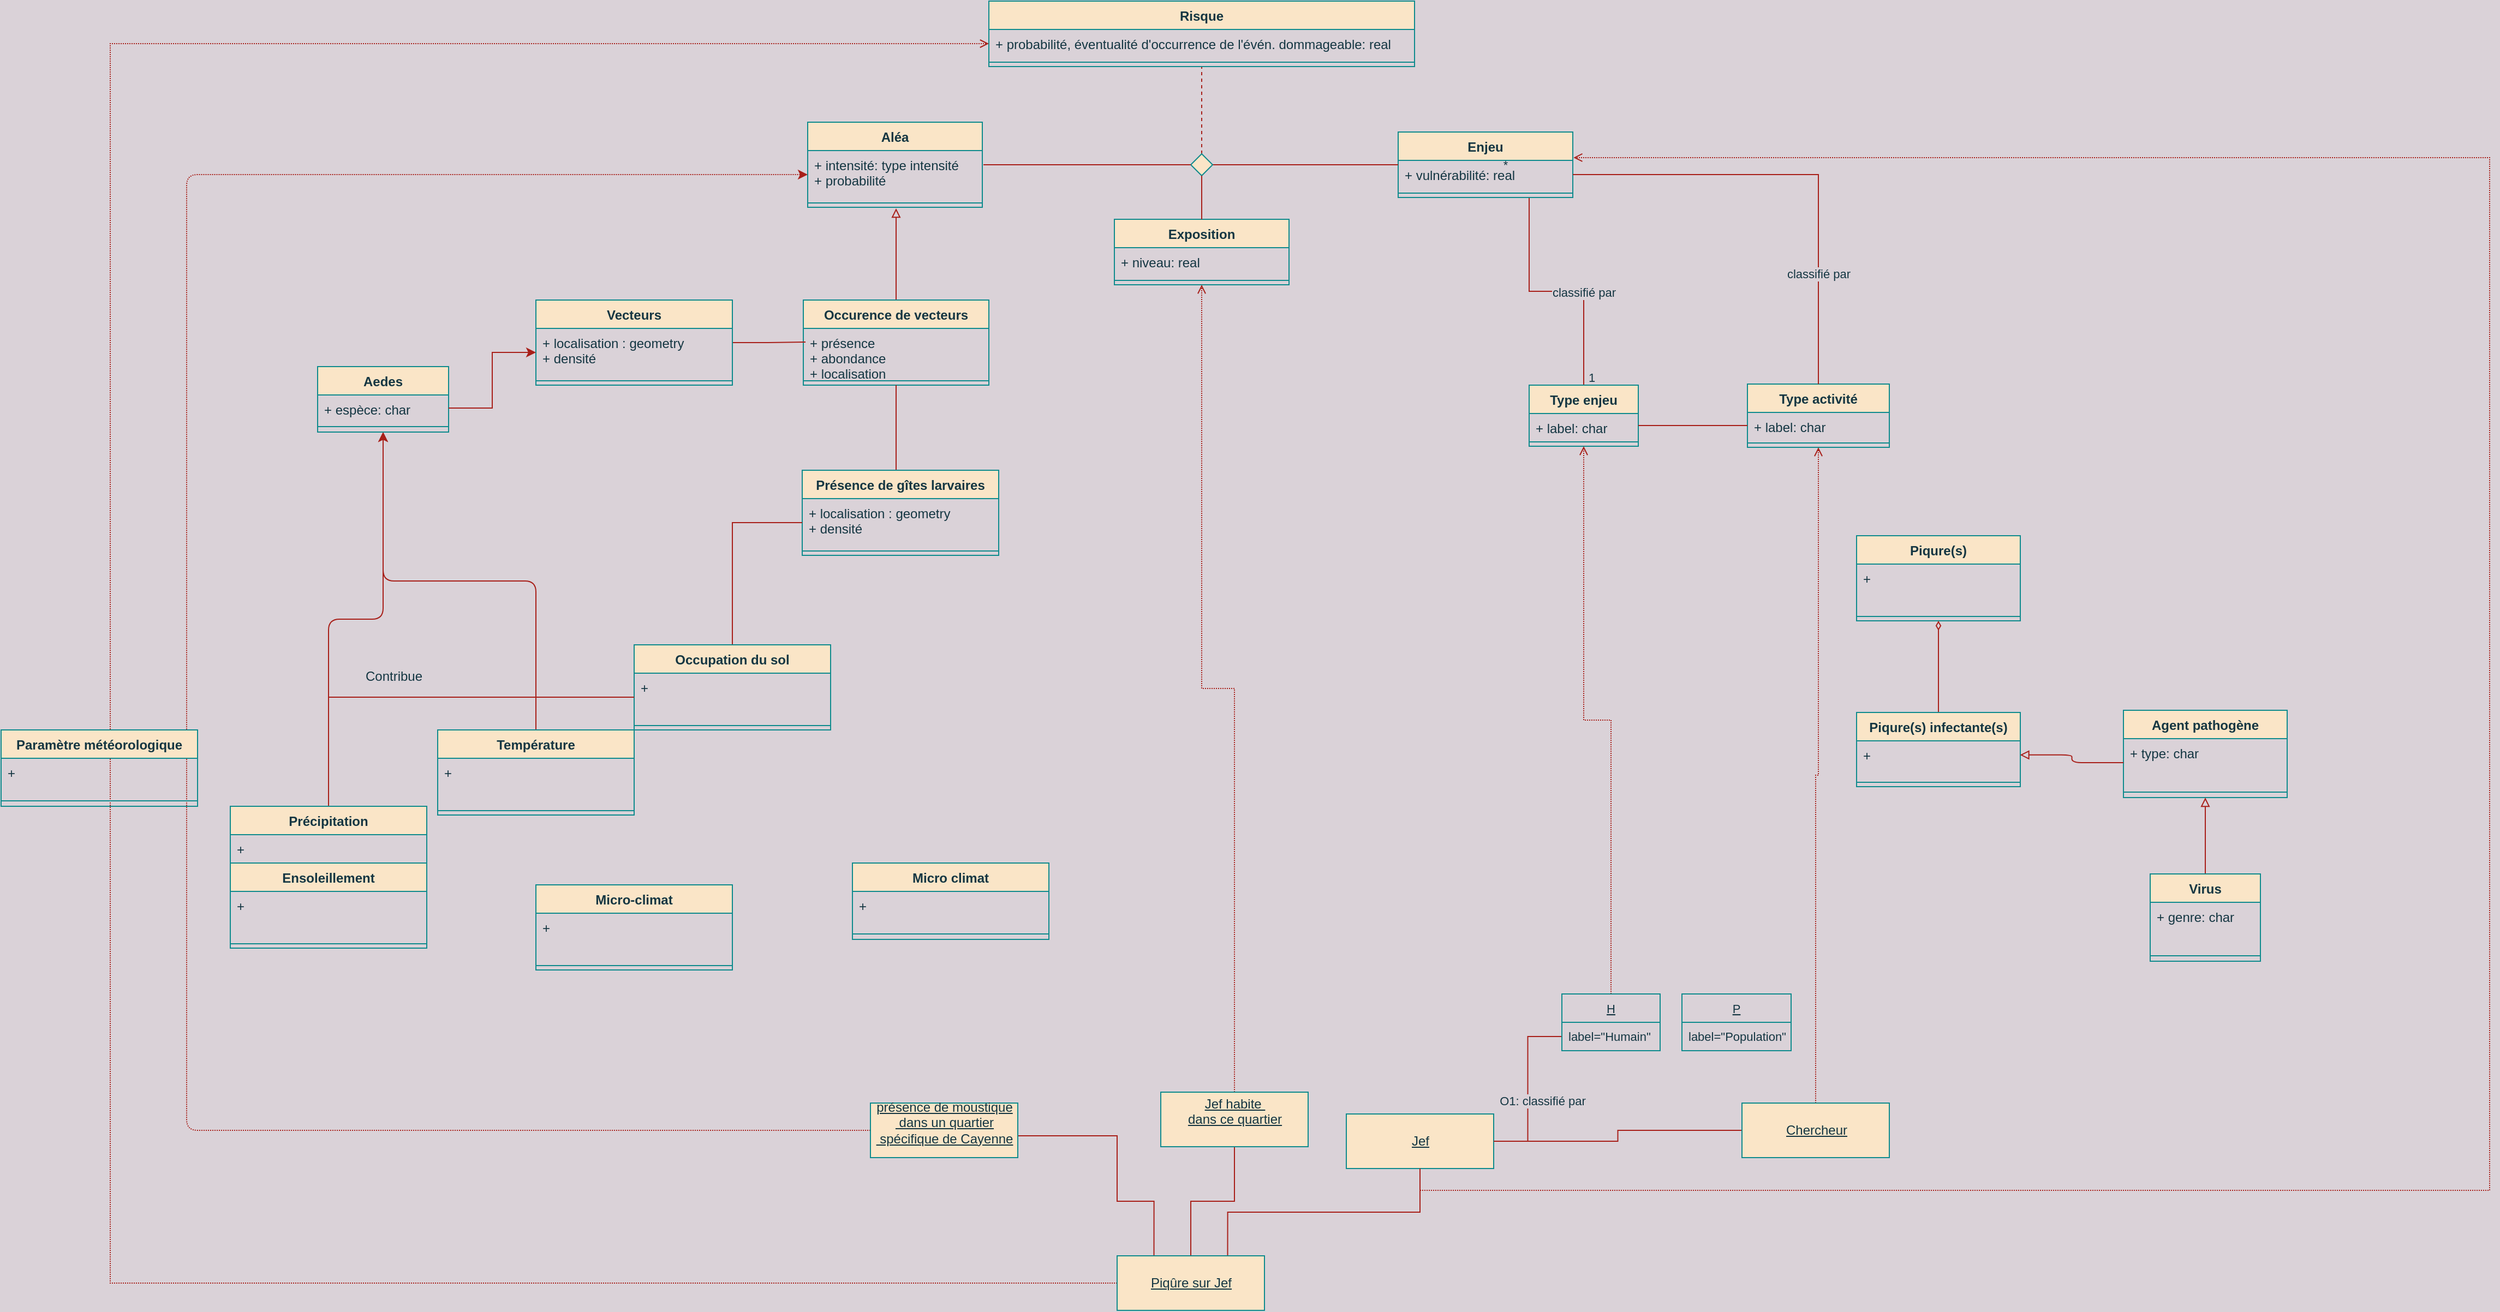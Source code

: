 <mxfile version="18.2.0" type="github">
  <diagram name="Page-1" id="c4acf3e9-155e-7222-9cf6-157b1a14988f">
    <mxGraphModel dx="2680" dy="1039" grid="1" gridSize="10" guides="1" tooltips="1" connect="1" arrows="1" fold="1" page="1" pageScale="1" pageWidth="850" pageHeight="1100" background="#DAD2D8" math="0" shadow="0">
      <root>
        <mxCell id="0" />
        <mxCell id="1" parent="0" />
        <mxCell id="qp6mDoGpQSlHUPDBLB4e-1" value="Exposition" style="swimlane;fontStyle=1;align=center;verticalAlign=top;childLayout=stackLayout;horizontal=1;startSize=26;horizontalStack=0;resizeParent=1;resizeParentMax=0;resizeLast=0;collapsible=1;marginBottom=0;fillColor=#FAE5C7;strokeColor=#0F8B8D;fontColor=#143642;" parent="1" vertex="1">
          <mxGeometry x="310" y="260" width="160" height="60" as="geometry">
            <mxRectangle x="600" y="310" width="90" height="26" as="alternateBounds" />
          </mxGeometry>
        </mxCell>
        <mxCell id="qp6mDoGpQSlHUPDBLB4e-2" value="+ niveau: real" style="text;strokeColor=none;fillColor=none;align=left;verticalAlign=top;spacingLeft=4;spacingRight=4;overflow=hidden;rotatable=0;points=[[0,0.5],[1,0.5]];portConstraint=eastwest;fontColor=#143642;" parent="qp6mDoGpQSlHUPDBLB4e-1" vertex="1">
          <mxGeometry y="26" width="160" height="26" as="geometry" />
        </mxCell>
        <mxCell id="qp6mDoGpQSlHUPDBLB4e-3" value="" style="line;strokeWidth=1;fillColor=none;align=left;verticalAlign=middle;spacingTop=-1;spacingLeft=3;spacingRight=3;rotatable=0;labelPosition=right;points=[];portConstraint=eastwest;strokeColor=#0F8B8D;fontColor=#143642;labelBackgroundColor=#DAD2D8;" parent="qp6mDoGpQSlHUPDBLB4e-1" vertex="1">
          <mxGeometry y="52" width="160" height="8" as="geometry" />
        </mxCell>
        <mxCell id="qp6mDoGpQSlHUPDBLB4e-4" style="edgeStyle=orthogonalEdgeStyle;shape=connector;rounded=0;orthogonalLoop=1;jettySize=auto;html=1;entryX=0.5;entryY=0;entryDx=0;entryDy=0;fontFamily=Helvetica;fontSize=11;fontColor=#143642;endArrow=none;endFill=0;strokeColor=#A8201A;exitX=0.75;exitY=1;exitDx=0;exitDy=0;labelBackgroundColor=#DAD2D8;" parent="1" source="qp6mDoGpQSlHUPDBLB4e-6" target="qp6mDoGpQSlHUPDBLB4e-38" edge="1">
          <mxGeometry relative="1" as="geometry" />
        </mxCell>
        <mxCell id="qp6mDoGpQSlHUPDBLB4e-5" value="classifié par" style="edgeLabel;html=1;align=center;verticalAlign=middle;resizable=0;points=[];fontSize=11;fontFamily=Helvetica;fontColor=#143642;labelBackgroundColor=#DAD2D8;" parent="qp6mDoGpQSlHUPDBLB4e-4" vertex="1" connectable="0">
          <mxGeometry x="0.234" relative="1" as="geometry">
            <mxPoint as="offset" />
          </mxGeometry>
        </mxCell>
        <mxCell id="qp6mDoGpQSlHUPDBLB4e-6" value="Enjeu" style="swimlane;fontStyle=1;align=center;verticalAlign=top;childLayout=stackLayout;horizontal=1;startSize=26;horizontalStack=0;resizeParent=1;resizeParentMax=0;resizeLast=0;collapsible=1;marginBottom=0;fillColor=#FAE5C7;strokeColor=#0F8B8D;fontColor=#143642;" parent="1" vertex="1">
          <mxGeometry x="570" y="180" width="160" height="60" as="geometry" />
        </mxCell>
        <mxCell id="qp6mDoGpQSlHUPDBLB4e-7" value="+ vulnérabilité: real" style="text;strokeColor=none;fillColor=none;align=left;verticalAlign=top;spacingLeft=4;spacingRight=4;overflow=hidden;rotatable=0;points=[[0,0.5],[1,0.5]];portConstraint=eastwest;fontColor=#143642;" parent="qp6mDoGpQSlHUPDBLB4e-6" vertex="1">
          <mxGeometry y="26" width="160" height="26" as="geometry" />
        </mxCell>
        <mxCell id="qp6mDoGpQSlHUPDBLB4e-8" value="" style="line;strokeWidth=1;fillColor=none;align=left;verticalAlign=middle;spacingTop=-1;spacingLeft=3;spacingRight=3;rotatable=0;labelPosition=right;points=[];portConstraint=eastwest;strokeColor=#0F8B8D;fontColor=#143642;labelBackgroundColor=#DAD2D8;" parent="qp6mDoGpQSlHUPDBLB4e-6" vertex="1">
          <mxGeometry y="52" width="160" height="8" as="geometry" />
        </mxCell>
        <mxCell id="qp6mDoGpQSlHUPDBLB4e-9" value="Aléa" style="swimlane;fontStyle=1;align=center;verticalAlign=top;childLayout=stackLayout;horizontal=1;startSize=26;horizontalStack=0;resizeParent=1;resizeParentMax=0;resizeLast=0;collapsible=1;marginBottom=0;fillColor=#FAE5C7;strokeColor=#0F8B8D;fontColor=#143642;" parent="1" vertex="1">
          <mxGeometry x="29" y="171" width="160" height="78" as="geometry" />
        </mxCell>
        <mxCell id="qp6mDoGpQSlHUPDBLB4e-10" value="+ intensité: type intensité&#xa;+ probabilité" style="text;strokeColor=none;fillColor=none;align=left;verticalAlign=top;spacingLeft=4;spacingRight=4;overflow=hidden;rotatable=0;points=[[0,0.5],[1,0.5]];portConstraint=eastwest;fontColor=#143642;" parent="qp6mDoGpQSlHUPDBLB4e-9" vertex="1">
          <mxGeometry y="26" width="160" height="44" as="geometry" />
        </mxCell>
        <mxCell id="qp6mDoGpQSlHUPDBLB4e-11" value="" style="line;strokeWidth=1;fillColor=none;align=left;verticalAlign=middle;spacingTop=-1;spacingLeft=3;spacingRight=3;rotatable=0;labelPosition=right;points=[];portConstraint=eastwest;strokeColor=#0F8B8D;fontColor=#143642;labelBackgroundColor=#DAD2D8;" parent="qp6mDoGpQSlHUPDBLB4e-9" vertex="1">
          <mxGeometry y="70" width="160" height="8" as="geometry" />
        </mxCell>
        <mxCell id="qp6mDoGpQSlHUPDBLB4e-12" style="edgeStyle=orthogonalEdgeStyle;rounded=0;orthogonalLoop=1;jettySize=auto;html=1;exitX=0.5;exitY=0;exitDx=0;exitDy=0;endArrow=none;endFill=0;dashed=1;entryX=0.5;entryY=1;entryDx=0;entryDy=0;strokeColor=#A8201A;fontColor=#143642;labelBackgroundColor=#DAD2D8;" parent="1" source="qp6mDoGpQSlHUPDBLB4e-14" target="qp6mDoGpQSlHUPDBLB4e-18" edge="1">
          <mxGeometry relative="1" as="geometry">
            <mxPoint x="390" y="120" as="targetPoint" />
            <Array as="points">
              <mxPoint x="390" y="160" />
              <mxPoint x="390" y="160" />
            </Array>
          </mxGeometry>
        </mxCell>
        <mxCell id="qp6mDoGpQSlHUPDBLB4e-13" style="edgeStyle=elbowEdgeStyle;rounded=0;orthogonalLoop=1;jettySize=auto;html=1;exitX=1;exitY=0.5;exitDx=0;exitDy=0;endArrow=none;endFill=0;strokeColor=#A8201A;fontColor=#143642;labelBackgroundColor=#DAD2D8;" parent="1" source="qp6mDoGpQSlHUPDBLB4e-14" target="qp6mDoGpQSlHUPDBLB4e-7" edge="1">
          <mxGeometry relative="1" as="geometry">
            <mxPoint x="540" y="155" as="targetPoint" />
            <Array as="points">
              <mxPoint x="510" y="210" />
            </Array>
          </mxGeometry>
        </mxCell>
        <mxCell id="qp6mDoGpQSlHUPDBLB4e-14" value="" style="rhombus;aspect=fixed;fillColor=#FAE5C7;strokeColor=#0F8B8D;fontColor=#143642;" parent="1" vertex="1">
          <mxGeometry x="380" y="200" width="20" height="20" as="geometry" />
        </mxCell>
        <mxCell id="qp6mDoGpQSlHUPDBLB4e-15" value="" style="endArrow=none;html=1;rounded=0;align=center;verticalAlign=bottom;labelBackgroundColor=none;edgeStyle=elbowEdgeStyle;strokeColor=#A8201A;fontColor=#143642;" parent="1" target="qp6mDoGpQSlHUPDBLB4e-14" edge="1">
          <mxGeometry relative="1" as="geometry">
            <mxPoint x="190" y="210" as="sourcePoint" />
            <Array as="points">
              <mxPoint x="260" y="210" />
              <mxPoint x="280" y="210" />
            </Array>
          </mxGeometry>
        </mxCell>
        <mxCell id="qp6mDoGpQSlHUPDBLB4e-16" value="" style="endArrow=none;html=1;rounded=0;align=center;verticalAlign=bottom;labelBackgroundColor=none;entryX=0.5;entryY=0;entryDx=0;entryDy=0;edgeStyle=elbowEdgeStyle;elbow=vertical;strokeColor=#A8201A;fontColor=#143642;" parent="1" source="qp6mDoGpQSlHUPDBLB4e-14" target="qp6mDoGpQSlHUPDBLB4e-1" edge="1">
          <mxGeometry relative="1" as="geometry">
            <mxPoint x="460" y="210" as="targetPoint" />
          </mxGeometry>
        </mxCell>
        <mxCell id="qp6mDoGpQSlHUPDBLB4e-18" value="Risque" style="swimlane;fontStyle=1;align=center;verticalAlign=top;childLayout=stackLayout;horizontal=1;startSize=26;horizontalStack=0;resizeParent=1;resizeParentMax=0;resizeLast=0;collapsible=1;marginBottom=0;fillColor=#FAE5C7;strokeColor=#0F8B8D;fontColor=#143642;" parent="1" vertex="1">
          <mxGeometry x="195" y="60" width="390" height="60" as="geometry" />
        </mxCell>
        <mxCell id="qp6mDoGpQSlHUPDBLB4e-19" value="+ probabilité, éventualité d&#39;occurrence de l&#39;évén. dommageable: real" style="text;strokeColor=none;fillColor=none;align=left;verticalAlign=top;spacingLeft=4;spacingRight=4;overflow=hidden;rotatable=0;points=[[0,0.5],[1,0.5]];portConstraint=eastwest;fontColor=#143642;" parent="qp6mDoGpQSlHUPDBLB4e-18" vertex="1">
          <mxGeometry y="26" width="390" height="26" as="geometry" />
        </mxCell>
        <mxCell id="qp6mDoGpQSlHUPDBLB4e-20" value="" style="line;strokeWidth=1;fillColor=none;align=left;verticalAlign=middle;spacingTop=-1;spacingLeft=3;spacingRight=3;rotatable=0;labelPosition=right;points=[];portConstraint=eastwest;strokeColor=#0F8B8D;fontColor=#143642;labelBackgroundColor=#DAD2D8;" parent="qp6mDoGpQSlHUPDBLB4e-18" vertex="1">
          <mxGeometry y="52" width="390" height="8" as="geometry" />
        </mxCell>
        <mxCell id="qp6mDoGpQSlHUPDBLB4e-22" style="edgeStyle=orthogonalEdgeStyle;shape=connector;rounded=0;orthogonalLoop=1;jettySize=auto;html=1;exitX=1;exitY=0.5;exitDx=0;exitDy=0;entryX=0.25;entryY=0;entryDx=0;entryDy=0;fontFamily=Helvetica;fontSize=11;fontColor=#143642;endArrow=none;endFill=0;strokeColor=#A8201A;labelBackgroundColor=#DAD2D8;" parent="1" source="qp6mDoGpQSlHUPDBLB4e-23" target="qp6mDoGpQSlHUPDBLB4e-37" edge="1">
          <mxGeometry relative="1" as="geometry">
            <Array as="points">
              <mxPoint x="312.5" y="1100" />
              <mxPoint x="312.5" y="1160" />
              <mxPoint x="346.5" y="1160" />
            </Array>
          </mxGeometry>
        </mxCell>
        <mxCell id="qp6mDoGpQSlHUPDBLB4e-179" style="edgeStyle=orthogonalEdgeStyle;curved=0;rounded=1;sketch=0;orthogonalLoop=1;jettySize=auto;html=1;exitX=0;exitY=0.5;exitDx=0;exitDy=0;entryX=0;entryY=0.5;entryDx=0;entryDy=0;fontColor=#143642;strokeColor=#A8201A;fillColor=#FAE5C7;dashed=1;dashPattern=1 1;" parent="1" source="qp6mDoGpQSlHUPDBLB4e-23" target="qp6mDoGpQSlHUPDBLB4e-10" edge="1">
          <mxGeometry relative="1" as="geometry">
            <Array as="points">
              <mxPoint x="-540" y="1095" />
              <mxPoint x="-540" y="219" />
            </Array>
          </mxGeometry>
        </mxCell>
        <mxCell id="qp6mDoGpQSlHUPDBLB4e-23" value="&lt;u&gt;présence de moustique&lt;br&gt;&amp;nbsp;dans un quartier&lt;br&gt;&amp;nbsp;spécifique de Cayenne&lt;br&gt;&lt;br&gt;&lt;/u&gt;" style="html=1;fillColor=#FAE5C7;strokeColor=#0F8B8D;fontColor=#143642;" parent="1" vertex="1">
          <mxGeometry x="86.5" y="1070" width="135" height="50" as="geometry" />
        </mxCell>
        <mxCell id="qp6mDoGpQSlHUPDBLB4e-24" style="edgeStyle=orthogonalEdgeStyle;rounded=0;orthogonalLoop=1;jettySize=auto;html=1;dashed=1;dashPattern=1 1;endArrow=open;endFill=0;entryX=1.004;entryY=-0.098;entryDx=0;entryDy=0;strokeColor=#A8201A;fontColor=#143642;labelBackgroundColor=#DAD2D8;entryPerimeter=0;exitX=0.5;exitY=1;exitDx=0;exitDy=0;" parent="1" source="qp6mDoGpQSlHUPDBLB4e-27" target="qp6mDoGpQSlHUPDBLB4e-7" edge="1">
          <mxGeometry relative="1" as="geometry">
            <mxPoint x="570" y="500" as="targetPoint" />
            <Array as="points">
              <mxPoint x="590" y="1150" />
              <mxPoint x="1570" y="1150" />
              <mxPoint x="1570" y="204" />
            </Array>
          </mxGeometry>
        </mxCell>
        <mxCell id="qp6mDoGpQSlHUPDBLB4e-25" style="edgeStyle=orthogonalEdgeStyle;shape=connector;rounded=0;orthogonalLoop=1;jettySize=auto;html=1;entryX=0;entryY=0.5;entryDx=0;entryDy=0;fontFamily=Helvetica;fontSize=11;fontColor=#143642;endArrow=none;endFill=0;strokeColor=#A8201A;exitX=1;exitY=0.5;exitDx=0;exitDy=0;labelBackgroundColor=#DAD2D8;" parent="1" source="qp6mDoGpQSlHUPDBLB4e-27" target="qp6mDoGpQSlHUPDBLB4e-45" edge="1">
          <mxGeometry relative="1" as="geometry" />
        </mxCell>
        <mxCell id="qp6mDoGpQSlHUPDBLB4e-26" value="O1: classifié par" style="edgeLabel;html=1;align=center;verticalAlign=middle;resizable=0;points=[];fontSize=11;fontFamily=Helvetica;fontColor=#143642;labelBackgroundColor=#DAD2D8;" parent="qp6mDoGpQSlHUPDBLB4e-25" vertex="1" connectable="0">
          <mxGeometry x="-0.338" y="1" relative="1" as="geometry">
            <mxPoint x="14" y="-16" as="offset" />
          </mxGeometry>
        </mxCell>
        <mxCell id="qp6mDoGpQSlHUPDBLB4e-27" value="&lt;u&gt;Jef&lt;/u&gt;" style="html=1;fillColor=#FAE5C7;strokeColor=#0F8B8D;fontColor=#143642;" parent="1" vertex="1">
          <mxGeometry x="522.5" y="1080" width="135" height="50" as="geometry" />
        </mxCell>
        <mxCell id="qp6mDoGpQSlHUPDBLB4e-28" style="edgeStyle=orthogonalEdgeStyle;rounded=0;orthogonalLoop=1;jettySize=auto;html=1;entryX=0.5;entryY=1;entryDx=0;entryDy=0;endArrow=open;endFill=0;dashed=1;dashPattern=1 1;strokeColor=#A8201A;fontColor=#143642;labelBackgroundColor=#DAD2D8;" parent="1" source="qp6mDoGpQSlHUPDBLB4e-30" target="qp6mDoGpQSlHUPDBLB4e-1" edge="1">
          <mxGeometry relative="1" as="geometry" />
        </mxCell>
        <mxCell id="qp6mDoGpQSlHUPDBLB4e-29" style="edgeStyle=orthogonalEdgeStyle;shape=connector;rounded=0;orthogonalLoop=1;jettySize=auto;html=1;exitX=0.5;exitY=1;exitDx=0;exitDy=0;entryX=0.5;entryY=0;entryDx=0;entryDy=0;fontFamily=Helvetica;fontSize=11;fontColor=#143642;endArrow=none;endFill=0;strokeColor=#A8201A;labelBackgroundColor=#DAD2D8;" parent="1" source="qp6mDoGpQSlHUPDBLB4e-30" target="qp6mDoGpQSlHUPDBLB4e-37" edge="1">
          <mxGeometry relative="1" as="geometry" />
        </mxCell>
        <mxCell id="qp6mDoGpQSlHUPDBLB4e-30" value="&lt;u&gt;Jef habite&amp;nbsp; &lt;br&gt;dans ce quartier&lt;br&gt;&lt;br&gt;&lt;/u&gt;" style="html=1;fillColor=#FAE5C7;strokeColor=#0F8B8D;fontColor=#143642;" parent="1" vertex="1">
          <mxGeometry x="352.5" y="1060" width="135" height="50" as="geometry" />
        </mxCell>
        <mxCell id="qp6mDoGpQSlHUPDBLB4e-36" style="edgeStyle=orthogonalEdgeStyle;shape=connector;rounded=0;orthogonalLoop=1;jettySize=auto;html=1;entryX=0.5;entryY=1;entryDx=0;entryDy=0;fontFamily=Helvetica;fontSize=11;fontColor=#143642;endArrow=none;endFill=0;strokeColor=#A8201A;exitX=0.75;exitY=0;exitDx=0;exitDy=0;labelBackgroundColor=#DAD2D8;" parent="1" source="qp6mDoGpQSlHUPDBLB4e-37" target="qp6mDoGpQSlHUPDBLB4e-27" edge="1">
          <mxGeometry relative="1" as="geometry" />
        </mxCell>
        <mxCell id="qp6mDoGpQSlHUPDBLB4e-188" style="edgeStyle=orthogonalEdgeStyle;rounded=0;sketch=0;orthogonalLoop=1;jettySize=auto;html=1;exitX=0;exitY=0.5;exitDx=0;exitDy=0;entryX=0;entryY=0.5;entryDx=0;entryDy=0;dashed=1;dashPattern=1 1;fontColor=#143642;endArrow=open;endFill=0;strokeColor=#A8201A;fillColor=#FAE5C7;" parent="1" source="qp6mDoGpQSlHUPDBLB4e-37" target="qp6mDoGpQSlHUPDBLB4e-19" edge="1">
          <mxGeometry relative="1" as="geometry">
            <Array as="points">
              <mxPoint x="-610" y="1235" />
              <mxPoint x="-610" y="99" />
            </Array>
          </mxGeometry>
        </mxCell>
        <mxCell id="qp6mDoGpQSlHUPDBLB4e-37" value="&lt;u&gt;Piqûre&amp;nbsp;sur Jef&lt;/u&gt;" style="html=1;fillColor=#FAE5C7;strokeColor=#0F8B8D;fontColor=#143642;" parent="1" vertex="1">
          <mxGeometry x="312.5" y="1210" width="135" height="50" as="geometry" />
        </mxCell>
        <mxCell id="qp6mDoGpQSlHUPDBLB4e-38" value="Type enjeu" style="swimlane;fontStyle=1;align=center;verticalAlign=top;childLayout=stackLayout;horizontal=1;startSize=26;horizontalStack=0;resizeParent=1;resizeParentMax=0;resizeLast=0;collapsible=1;marginBottom=0;fillColor=#FAE5C7;strokeColor=#0F8B8D;fontColor=#143642;" parent="1" vertex="1">
          <mxGeometry x="690" y="412" width="100" height="56" as="geometry" />
        </mxCell>
        <mxCell id="qp6mDoGpQSlHUPDBLB4e-39" value="+ label: char" style="text;strokeColor=none;fillColor=none;align=left;verticalAlign=top;spacingLeft=4;spacingRight=4;overflow=hidden;rotatable=0;points=[[0,0.5],[1,0.5]];portConstraint=eastwest;fontColor=#143642;" parent="qp6mDoGpQSlHUPDBLB4e-38" vertex="1">
          <mxGeometry y="26" width="100" height="22" as="geometry" />
        </mxCell>
        <mxCell id="qp6mDoGpQSlHUPDBLB4e-40" value="" style="line;strokeWidth=1;fillColor=none;align=left;verticalAlign=middle;spacingTop=-1;spacingLeft=3;spacingRight=3;rotatable=0;labelPosition=right;points=[];portConstraint=eastwest;strokeColor=#0F8B8D;fontColor=#143642;labelBackgroundColor=#DAD2D8;" parent="qp6mDoGpQSlHUPDBLB4e-38" vertex="1">
          <mxGeometry y="48" width="100" height="8" as="geometry" />
        </mxCell>
        <mxCell id="qp6mDoGpQSlHUPDBLB4e-41" value="1" style="text;html=1;align=center;verticalAlign=middle;resizable=0;points=[];autosize=1;strokeColor=none;fillColor=none;fontSize=11;fontFamily=Helvetica;fontColor=#143642;" parent="1" vertex="1">
          <mxGeometry x="736.5" y="395" width="20" height="20" as="geometry" />
        </mxCell>
        <mxCell id="qp6mDoGpQSlHUPDBLB4e-42" value="*" style="text;html=1;align=center;verticalAlign=middle;resizable=0;points=[];autosize=1;strokeColor=none;fillColor=none;fontSize=11;fontFamily=Helvetica;fontColor=#143642;" parent="1" vertex="1">
          <mxGeometry x="657.5" y="200" width="20" height="20" as="geometry" />
        </mxCell>
        <mxCell id="qp6mDoGpQSlHUPDBLB4e-43" style="edgeStyle=orthogonalEdgeStyle;shape=connector;rounded=0;orthogonalLoop=1;jettySize=auto;html=1;entryX=0.5;entryY=1;entryDx=0;entryDy=0;fontFamily=Helvetica;fontSize=11;fontColor=#143642;endArrow=open;endFill=0;strokeColor=#A8201A;dashed=1;dashPattern=1 1;labelBackgroundColor=#DAD2D8;" parent="1" source="qp6mDoGpQSlHUPDBLB4e-44" target="qp6mDoGpQSlHUPDBLB4e-38" edge="1">
          <mxGeometry relative="1" as="geometry" />
        </mxCell>
        <mxCell id="qp6mDoGpQSlHUPDBLB4e-44" value="H" style="swimlane;fontStyle=4;childLayout=stackLayout;horizontal=1;startSize=26;fillColor=none;horizontalStack=0;resizeParent=1;resizeParentMax=0;resizeLast=0;collapsible=1;marginBottom=0;fontFamily=Helvetica;fontSize=11;fontColor=#143642;strokeColor=#0F8B8D;" parent="1" vertex="1">
          <mxGeometry x="720" y="970" width="90" height="52" as="geometry">
            <mxRectangle x="610" y="510" width="40" height="26" as="alternateBounds" />
          </mxGeometry>
        </mxCell>
        <mxCell id="qp6mDoGpQSlHUPDBLB4e-45" value="label=&quot;Humain&quot;" style="text;strokeColor=none;fillColor=none;align=left;verticalAlign=top;spacingLeft=4;spacingRight=4;overflow=hidden;rotatable=0;points=[[0,0.5],[1,0.5]];portConstraint=eastwest;fontFamily=Helvetica;fontSize=11;fontColor=#143642;" parent="qp6mDoGpQSlHUPDBLB4e-44" vertex="1">
          <mxGeometry y="26" width="90" height="26" as="geometry" />
        </mxCell>
        <mxCell id="qp6mDoGpQSlHUPDBLB4e-47" value="P" style="swimlane;fontStyle=4;childLayout=stackLayout;horizontal=1;startSize=26;fillColor=none;horizontalStack=0;resizeParent=1;resizeParentMax=0;resizeLast=0;collapsible=1;marginBottom=0;fontFamily=Helvetica;fontSize=11;fontColor=#143642;strokeColor=#0F8B8D;" parent="1" vertex="1">
          <mxGeometry x="830" y="970" width="100" height="52" as="geometry">
            <mxRectangle x="610" y="510" width="40" height="26" as="alternateBounds" />
          </mxGeometry>
        </mxCell>
        <mxCell id="qp6mDoGpQSlHUPDBLB4e-48" value="label=&quot;Population&quot;" style="text;strokeColor=none;fillColor=none;align=left;verticalAlign=top;spacingLeft=4;spacingRight=4;overflow=hidden;rotatable=0;points=[[0,0.5],[1,0.5]];portConstraint=eastwest;fontFamily=Helvetica;fontSize=11;fontColor=#143642;" parent="qp6mDoGpQSlHUPDBLB4e-47" vertex="1">
          <mxGeometry y="26" width="100" height="26" as="geometry" />
        </mxCell>
        <mxCell id="qp6mDoGpQSlHUPDBLB4e-53" style="edgeStyle=orthogonalEdgeStyle;sketch=0;orthogonalLoop=1;jettySize=auto;html=1;exitX=0.5;exitY=0;exitDx=0;exitDy=0;fontColor=#143642;strokeColor=#A8201A;fillColor=#FAE5C7;endArrow=block;endFill=0;rounded=0;labelBackgroundColor=#DAD2D8;" parent="1" source="qp6mDoGpQSlHUPDBLB4e-49" edge="1">
          <mxGeometry relative="1" as="geometry">
            <mxPoint x="110" y="250" as="targetPoint" />
            <Array as="points">
              <mxPoint x="110" y="310" />
              <mxPoint x="110" y="310" />
            </Array>
          </mxGeometry>
        </mxCell>
        <mxCell id="qp6mDoGpQSlHUPDBLB4e-49" value="Occurence de vecteurs" style="swimlane;fontStyle=1;align=center;verticalAlign=top;childLayout=stackLayout;horizontal=1;startSize=26;horizontalStack=0;resizeParent=1;resizeParentMax=0;resizeLast=0;collapsible=1;marginBottom=0;fillColor=#FAE5C7;strokeColor=#0F8B8D;fontColor=#143642;" parent="1" vertex="1">
          <mxGeometry x="25" y="334" width="170" height="78" as="geometry" />
        </mxCell>
        <mxCell id="qp6mDoGpQSlHUPDBLB4e-50" value="+ présence&#xa;+ abondance&#xa;+ localisation&#xa;" style="text;strokeColor=none;fillColor=none;align=left;verticalAlign=top;spacingLeft=4;spacingRight=4;overflow=hidden;rotatable=0;points=[[0,0.5],[1,0.5]];portConstraint=eastwest;fontColor=#143642;" parent="qp6mDoGpQSlHUPDBLB4e-49" vertex="1">
          <mxGeometry y="26" width="170" height="44" as="geometry" />
        </mxCell>
        <mxCell id="qp6mDoGpQSlHUPDBLB4e-51" value="" style="line;strokeWidth=1;fillColor=none;align=left;verticalAlign=middle;spacingTop=-1;spacingLeft=3;spacingRight=3;rotatable=0;labelPosition=right;points=[];portConstraint=eastwest;strokeColor=#0F8B8D;fontColor=#143642;labelBackgroundColor=#DAD2D8;" parent="qp6mDoGpQSlHUPDBLB4e-49" vertex="1">
          <mxGeometry y="70" width="170" height="8" as="geometry" />
        </mxCell>
        <mxCell id="qp6mDoGpQSlHUPDBLB4e-57" value="Piqure(s)" style="swimlane;fontStyle=1;align=center;verticalAlign=top;childLayout=stackLayout;horizontal=1;startSize=26;horizontalStack=0;resizeParent=1;resizeParentMax=0;resizeLast=0;collapsible=1;marginBottom=0;fillColor=#FAE5C7;strokeColor=#0F8B8D;fontColor=#143642;" parent="1" vertex="1">
          <mxGeometry x="990" y="550" width="150" height="78" as="geometry" />
        </mxCell>
        <mxCell id="qp6mDoGpQSlHUPDBLB4e-157" value="+ " style="text;strokeColor=none;fillColor=none;align=left;verticalAlign=top;spacingLeft=4;spacingRight=4;overflow=hidden;rotatable=0;points=[[0,0.5],[1,0.5]];portConstraint=eastwest;fontColor=#143642;" parent="qp6mDoGpQSlHUPDBLB4e-57" vertex="1">
          <mxGeometry y="26" width="150" height="44" as="geometry" />
        </mxCell>
        <mxCell id="qp6mDoGpQSlHUPDBLB4e-59" value="" style="line;strokeWidth=1;fillColor=none;align=left;verticalAlign=middle;spacingTop=-1;spacingLeft=3;spacingRight=3;rotatable=0;labelPosition=right;points=[];portConstraint=eastwest;strokeColor=#0F8B8D;fontColor=#143642;labelBackgroundColor=#DAD2D8;" parent="qp6mDoGpQSlHUPDBLB4e-57" vertex="1">
          <mxGeometry y="70" width="150" height="8" as="geometry" />
        </mxCell>
        <mxCell id="qp6mDoGpQSlHUPDBLB4e-63" style="edgeStyle=orthogonalEdgeStyle;rounded=0;sketch=0;orthogonalLoop=1;jettySize=auto;html=1;exitX=0.5;exitY=0;exitDx=0;exitDy=0;entryX=0.5;entryY=1;entryDx=0;entryDy=0;fontColor=#143642;endArrow=diamondThin;endFill=0;strokeColor=#A8201A;fillColor=#FAE5C7;labelBackgroundColor=#DAD2D8;" parent="1" source="qp6mDoGpQSlHUPDBLB4e-60" target="qp6mDoGpQSlHUPDBLB4e-57" edge="1">
          <mxGeometry relative="1" as="geometry" />
        </mxCell>
        <mxCell id="qp6mDoGpQSlHUPDBLB4e-60" value="Piqure(s) infectante(s)" style="swimlane;fontStyle=1;align=center;verticalAlign=top;childLayout=stackLayout;horizontal=1;startSize=26;horizontalStack=0;resizeParent=1;resizeParentMax=0;resizeLast=0;collapsible=1;marginBottom=0;fillColor=#FAE5C7;strokeColor=#0F8B8D;fontColor=#143642;" parent="1" vertex="1">
          <mxGeometry x="990" y="712" width="150" height="68" as="geometry" />
        </mxCell>
        <mxCell id="qp6mDoGpQSlHUPDBLB4e-61" value="+" style="text;strokeColor=none;fillColor=none;align=left;verticalAlign=top;spacingLeft=4;spacingRight=4;overflow=hidden;rotatable=0;points=[[0,0.5],[1,0.5]];portConstraint=eastwest;fontColor=#143642;" parent="qp6mDoGpQSlHUPDBLB4e-60" vertex="1">
          <mxGeometry y="26" width="150" height="34" as="geometry" />
        </mxCell>
        <mxCell id="qp6mDoGpQSlHUPDBLB4e-62" value="" style="line;strokeWidth=1;fillColor=none;align=left;verticalAlign=middle;spacingTop=-1;spacingLeft=3;spacingRight=3;rotatable=0;labelPosition=right;points=[];portConstraint=eastwest;strokeColor=#0F8B8D;fontColor=#143642;labelBackgroundColor=#DAD2D8;" parent="qp6mDoGpQSlHUPDBLB4e-60" vertex="1">
          <mxGeometry y="60" width="150" height="8" as="geometry" />
        </mxCell>
        <mxCell id="qp6mDoGpQSlHUPDBLB4e-142" style="edgeStyle=orthogonalEdgeStyle;rounded=0;sketch=0;orthogonalLoop=1;jettySize=auto;html=1;exitX=0.5;exitY=0;exitDx=0;exitDy=0;entryX=0.5;entryY=1;entryDx=0;entryDy=0;fontColor=#143642;endArrow=none;endFill=0;strokeColor=#A8201A;fillColor=#FAE5C7;labelBackgroundColor=#DAD2D8;" parent="1" source="qp6mDoGpQSlHUPDBLB4e-126" target="qp6mDoGpQSlHUPDBLB4e-49" edge="1">
          <mxGeometry relative="1" as="geometry">
            <Array as="points">
              <mxPoint x="110" y="490" />
            </Array>
          </mxGeometry>
        </mxCell>
        <mxCell id="qp6mDoGpQSlHUPDBLB4e-126" value="Présence de gîtes larvaires" style="swimlane;fontStyle=1;align=center;verticalAlign=top;childLayout=stackLayout;horizontal=1;startSize=26;horizontalStack=0;resizeParent=1;resizeParentMax=0;resizeLast=0;collapsible=1;marginBottom=0;fillColor=#FAE5C7;strokeColor=#0F8B8D;fontColor=#143642;" parent="1" vertex="1">
          <mxGeometry x="24" y="490" width="180" height="78" as="geometry" />
        </mxCell>
        <mxCell id="qp6mDoGpQSlHUPDBLB4e-127" value="+ localisation : geometry&#xa;+ densité&#xa;" style="text;strokeColor=none;fillColor=none;align=left;verticalAlign=top;spacingLeft=4;spacingRight=4;overflow=hidden;rotatable=0;points=[[0,0.5],[1,0.5]];portConstraint=eastwest;fontColor=#143642;" parent="qp6mDoGpQSlHUPDBLB4e-126" vertex="1">
          <mxGeometry y="26" width="180" height="44" as="geometry" />
        </mxCell>
        <mxCell id="qp6mDoGpQSlHUPDBLB4e-128" value="" style="line;strokeWidth=1;fillColor=none;align=left;verticalAlign=middle;spacingTop=-1;spacingLeft=3;spacingRight=3;rotatable=0;labelPosition=right;points=[];portConstraint=eastwest;strokeColor=#0F8B8D;fontColor=#143642;labelBackgroundColor=#DAD2D8;" parent="qp6mDoGpQSlHUPDBLB4e-126" vertex="1">
          <mxGeometry y="70" width="180" height="8" as="geometry" />
        </mxCell>
        <mxCell id="qp6mDoGpQSlHUPDBLB4e-136" style="edgeStyle=orthogonalEdgeStyle;rounded=0;sketch=0;orthogonalLoop=1;jettySize=auto;html=1;exitX=0.5;exitY=0;exitDx=0;exitDy=0;entryX=0;entryY=0.5;entryDx=0;entryDy=0;fontColor=#143642;endArrow=none;endFill=0;strokeColor=#A8201A;fillColor=#FAE5C7;labelBackgroundColor=#DAD2D8;" parent="1" source="qp6mDoGpQSlHUPDBLB4e-130" target="qp6mDoGpQSlHUPDBLB4e-127" edge="1">
          <mxGeometry relative="1" as="geometry" />
        </mxCell>
        <mxCell id="qp6mDoGpQSlHUPDBLB4e-130" value="Occupation du sol" style="swimlane;fontStyle=1;align=center;verticalAlign=top;childLayout=stackLayout;horizontal=1;startSize=26;horizontalStack=0;resizeParent=1;resizeParentMax=0;resizeLast=0;collapsible=1;marginBottom=0;fillColor=#FAE5C7;strokeColor=#0F8B8D;fontColor=#143642;" parent="1" vertex="1">
          <mxGeometry x="-130" y="650" width="180" height="78" as="geometry" />
        </mxCell>
        <mxCell id="qp6mDoGpQSlHUPDBLB4e-131" value="+" style="text;strokeColor=none;fillColor=none;align=left;verticalAlign=top;spacingLeft=4;spacingRight=4;overflow=hidden;rotatable=0;points=[[0,0.5],[1,0.5]];portConstraint=eastwest;fontColor=#143642;" parent="qp6mDoGpQSlHUPDBLB4e-130" vertex="1">
          <mxGeometry y="26" width="180" height="44" as="geometry" />
        </mxCell>
        <mxCell id="qp6mDoGpQSlHUPDBLB4e-132" value="" style="line;strokeWidth=1;fillColor=none;align=left;verticalAlign=middle;spacingTop=-1;spacingLeft=3;spacingRight=3;rotatable=0;labelPosition=right;points=[];portConstraint=eastwest;strokeColor=#0F8B8D;fontColor=#143642;labelBackgroundColor=#DAD2D8;" parent="qp6mDoGpQSlHUPDBLB4e-130" vertex="1">
          <mxGeometry y="70" width="180" height="8" as="geometry" />
        </mxCell>
        <mxCell id="qp6mDoGpQSlHUPDBLB4e-166" style="edgeStyle=orthogonalEdgeStyle;rounded=0;sketch=0;orthogonalLoop=1;jettySize=auto;html=1;exitX=0.5;exitY=0;exitDx=0;exitDy=0;entryX=0;entryY=0.5;entryDx=0;entryDy=0;fontColor=#143642;endArrow=none;endFill=0;strokeColor=#A8201A;fillColor=#FAE5C7;labelBackgroundColor=#DAD2D8;" parent="1" source="qp6mDoGpQSlHUPDBLB4e-133" target="qp6mDoGpQSlHUPDBLB4e-131" edge="1">
          <mxGeometry relative="1" as="geometry" />
        </mxCell>
        <mxCell id="qp6mDoGpQSlHUPDBLB4e-176" style="edgeStyle=orthogonalEdgeStyle;curved=0;rounded=1;sketch=0;orthogonalLoop=1;jettySize=auto;html=1;exitX=0.5;exitY=0;exitDx=0;exitDy=0;entryX=0.5;entryY=1;entryDx=0;entryDy=0;fontColor=#143642;strokeColor=#A8201A;fillColor=#FAE5C7;" parent="1" source="qp6mDoGpQSlHUPDBLB4e-133" target="qp6mDoGpQSlHUPDBLB4e-172" edge="1">
          <mxGeometry relative="1" as="geometry" />
        </mxCell>
        <mxCell id="qp6mDoGpQSlHUPDBLB4e-133" value="Précipitation" style="swimlane;fontStyle=1;align=center;verticalAlign=top;childLayout=stackLayout;horizontal=1;startSize=26;horizontalStack=0;resizeParent=1;resizeParentMax=0;resizeLast=0;collapsible=1;marginBottom=0;fillColor=#FAE5C7;strokeColor=#0F8B8D;fontColor=#143642;" parent="1" vertex="1">
          <mxGeometry x="-500" y="798" width="180" height="78" as="geometry" />
        </mxCell>
        <mxCell id="qp6mDoGpQSlHUPDBLB4e-134" value="+" style="text;strokeColor=none;fillColor=none;align=left;verticalAlign=top;spacingLeft=4;spacingRight=4;overflow=hidden;rotatable=0;points=[[0,0.5],[1,0.5]];portConstraint=eastwest;fontColor=#143642;" parent="qp6mDoGpQSlHUPDBLB4e-133" vertex="1">
          <mxGeometry y="26" width="180" height="44" as="geometry" />
        </mxCell>
        <mxCell id="qp6mDoGpQSlHUPDBLB4e-135" value="" style="line;strokeWidth=1;fillColor=none;align=left;verticalAlign=middle;spacingTop=-1;spacingLeft=3;spacingRight=3;rotatable=0;labelPosition=right;points=[];portConstraint=eastwest;strokeColor=#0F8B8D;fontColor=#143642;labelBackgroundColor=#DAD2D8;" parent="qp6mDoGpQSlHUPDBLB4e-133" vertex="1">
          <mxGeometry y="70" width="180" height="8" as="geometry" />
        </mxCell>
        <mxCell id="qp6mDoGpQSlHUPDBLB4e-137" value="Contribue" style="text;html=1;strokeColor=none;fillColor=none;align=center;verticalAlign=middle;whiteSpace=wrap;rounded=0;sketch=0;fontColor=#143642;" parent="1" vertex="1">
          <mxGeometry x="-380" y="664" width="60" height="30" as="geometry" />
        </mxCell>
        <mxCell id="qp6mDoGpQSlHUPDBLB4e-165" style="edgeStyle=orthogonalEdgeStyle;rounded=0;sketch=0;orthogonalLoop=1;jettySize=auto;html=1;exitX=0.5;exitY=0;exitDx=0;exitDy=0;entryX=0;entryY=0.5;entryDx=0;entryDy=0;fontColor=#143642;strokeColor=#A8201A;fillColor=#FAE5C7;endArrow=none;endFill=0;labelBackgroundColor=#DAD2D8;" parent="1" source="qp6mDoGpQSlHUPDBLB4e-139" target="qp6mDoGpQSlHUPDBLB4e-131" edge="1">
          <mxGeometry relative="1" as="geometry" />
        </mxCell>
        <mxCell id="qp6mDoGpQSlHUPDBLB4e-178" style="edgeStyle=orthogonalEdgeStyle;curved=0;rounded=1;sketch=0;orthogonalLoop=1;jettySize=auto;html=1;exitX=0.5;exitY=0;exitDx=0;exitDy=0;entryX=0.5;entryY=1;entryDx=0;entryDy=0;fontColor=#143642;strokeColor=#A8201A;fillColor=#FAE5C7;" parent="1" source="qp6mDoGpQSlHUPDBLB4e-139" target="qp6mDoGpQSlHUPDBLB4e-172" edge="1">
          <mxGeometry relative="1" as="geometry" />
        </mxCell>
        <mxCell id="qp6mDoGpQSlHUPDBLB4e-139" value="Température" style="swimlane;fontStyle=1;align=center;verticalAlign=top;childLayout=stackLayout;horizontal=1;startSize=26;horizontalStack=0;resizeParent=1;resizeParentMax=0;resizeLast=0;collapsible=1;marginBottom=0;fillColor=#FAE5C7;strokeColor=#0F8B8D;fontColor=#143642;" parent="1" vertex="1">
          <mxGeometry x="-310" y="728" width="180" height="78" as="geometry" />
        </mxCell>
        <mxCell id="qp6mDoGpQSlHUPDBLB4e-140" value="+" style="text;strokeColor=none;fillColor=none;align=left;verticalAlign=top;spacingLeft=4;spacingRight=4;overflow=hidden;rotatable=0;points=[[0,0.5],[1,0.5]];portConstraint=eastwest;fontColor=#143642;" parent="qp6mDoGpQSlHUPDBLB4e-139" vertex="1">
          <mxGeometry y="26" width="180" height="44" as="geometry" />
        </mxCell>
        <mxCell id="qp6mDoGpQSlHUPDBLB4e-141" value="" style="line;strokeWidth=1;fillColor=none;align=left;verticalAlign=middle;spacingTop=-1;spacingLeft=3;spacingRight=3;rotatable=0;labelPosition=right;points=[];portConstraint=eastwest;strokeColor=#0F8B8D;fontColor=#143642;labelBackgroundColor=#DAD2D8;" parent="qp6mDoGpQSlHUPDBLB4e-139" vertex="1">
          <mxGeometry y="70" width="180" height="8" as="geometry" />
        </mxCell>
        <mxCell id="qp6mDoGpQSlHUPDBLB4e-144" value="Agent pathogène" style="swimlane;fontStyle=1;align=center;verticalAlign=top;childLayout=stackLayout;horizontal=1;startSize=26;horizontalStack=0;resizeParent=1;resizeParentMax=0;resizeLast=0;collapsible=1;marginBottom=0;fillColor=#FAE5C7;strokeColor=#0F8B8D;fontColor=#143642;" parent="1" vertex="1">
          <mxGeometry x="1234.5" y="710" width="150" height="80" as="geometry" />
        </mxCell>
        <mxCell id="qp6mDoGpQSlHUPDBLB4e-145" value="+ type: char" style="text;strokeColor=none;fillColor=none;align=left;verticalAlign=top;spacingLeft=4;spacingRight=4;overflow=hidden;rotatable=0;points=[[0,0.5],[1,0.5]];portConstraint=eastwest;fontColor=#143642;" parent="qp6mDoGpQSlHUPDBLB4e-144" vertex="1">
          <mxGeometry y="26" width="150" height="44" as="geometry" />
        </mxCell>
        <mxCell id="qp6mDoGpQSlHUPDBLB4e-146" value="" style="line;strokeWidth=1;fillColor=none;align=left;verticalAlign=middle;spacingTop=-1;spacingLeft=3;spacingRight=3;rotatable=0;labelPosition=right;points=[];portConstraint=eastwest;strokeColor=#0F8B8D;fontColor=#143642;labelBackgroundColor=#DAD2D8;" parent="qp6mDoGpQSlHUPDBLB4e-144" vertex="1">
          <mxGeometry y="70" width="150" height="10" as="geometry" />
        </mxCell>
        <mxCell id="qp6mDoGpQSlHUPDBLB4e-151" style="edgeStyle=orthogonalEdgeStyle;rounded=0;sketch=0;orthogonalLoop=1;jettySize=auto;html=1;exitX=0.5;exitY=0;exitDx=0;exitDy=0;entryX=0.5;entryY=1;entryDx=0;entryDy=0;fontColor=#143642;endArrow=block;endFill=0;strokeColor=#A8201A;fillColor=#FAE5C7;labelBackgroundColor=#DAD2D8;" parent="1" source="qp6mDoGpQSlHUPDBLB4e-147" target="qp6mDoGpQSlHUPDBLB4e-144" edge="1">
          <mxGeometry relative="1" as="geometry" />
        </mxCell>
        <mxCell id="qp6mDoGpQSlHUPDBLB4e-147" value="Virus" style="swimlane;fontStyle=1;align=center;verticalAlign=top;childLayout=stackLayout;horizontal=1;startSize=26;horizontalStack=0;resizeParent=1;resizeParentMax=0;resizeLast=0;collapsible=1;marginBottom=0;fillColor=#FAE5C7;strokeColor=#0F8B8D;fontColor=#143642;" parent="1" vertex="1">
          <mxGeometry x="1259" y="860" width="101" height="80" as="geometry" />
        </mxCell>
        <mxCell id="qp6mDoGpQSlHUPDBLB4e-148" value="+ genre: char" style="text;strokeColor=none;fillColor=none;align=left;verticalAlign=top;spacingLeft=4;spacingRight=4;overflow=hidden;rotatable=0;points=[[0,0.5],[1,0.5]];portConstraint=eastwest;fontColor=#143642;" parent="qp6mDoGpQSlHUPDBLB4e-147" vertex="1">
          <mxGeometry y="26" width="101" height="44" as="geometry" />
        </mxCell>
        <mxCell id="qp6mDoGpQSlHUPDBLB4e-149" value="" style="line;strokeWidth=1;fillColor=none;align=left;verticalAlign=middle;spacingTop=-1;spacingLeft=3;spacingRight=3;rotatable=0;labelPosition=right;points=[];portConstraint=eastwest;strokeColor=#0F8B8D;fontColor=#143642;labelBackgroundColor=#DAD2D8;" parent="qp6mDoGpQSlHUPDBLB4e-147" vertex="1">
          <mxGeometry y="70" width="101" height="10" as="geometry" />
        </mxCell>
        <mxCell id="qp6mDoGpQSlHUPDBLB4e-152" value="Type activité" style="swimlane;fontStyle=1;align=center;verticalAlign=top;childLayout=stackLayout;horizontal=1;startSize=26;horizontalStack=0;resizeParent=1;resizeParentMax=0;resizeLast=0;collapsible=1;marginBottom=0;fillColor=#FAE5C7;strokeColor=#0F8B8D;fontColor=#143642;" parent="1" vertex="1">
          <mxGeometry x="890" y="411" width="130" height="58" as="geometry" />
        </mxCell>
        <mxCell id="qp6mDoGpQSlHUPDBLB4e-153" value="+ label: char" style="text;strokeColor=none;fillColor=none;align=left;verticalAlign=top;spacingLeft=4;spacingRight=4;overflow=hidden;rotatable=0;points=[[0,0.5],[1,0.5]];portConstraint=eastwest;fontColor=#143642;" parent="qp6mDoGpQSlHUPDBLB4e-152" vertex="1">
          <mxGeometry y="26" width="130" height="24" as="geometry" />
        </mxCell>
        <mxCell id="qp6mDoGpQSlHUPDBLB4e-154" value="" style="line;strokeWidth=1;fillColor=none;align=left;verticalAlign=middle;spacingTop=-1;spacingLeft=3;spacingRight=3;rotatable=0;labelPosition=right;points=[];portConstraint=eastwest;strokeColor=#0F8B8D;fontColor=#143642;labelBackgroundColor=#DAD2D8;" parent="qp6mDoGpQSlHUPDBLB4e-152" vertex="1">
          <mxGeometry y="50" width="130" height="8" as="geometry" />
        </mxCell>
        <mxCell id="qp6mDoGpQSlHUPDBLB4e-159" style="edgeStyle=orthogonalEdgeStyle;curved=0;rounded=1;sketch=0;orthogonalLoop=1;jettySize=auto;html=1;exitX=0;exitY=0.5;exitDx=0;exitDy=0;entryX=0.998;entryY=0.379;entryDx=0;entryDy=0;entryPerimeter=0;fontColor=#143642;endArrow=block;endFill=0;strokeColor=#A8201A;fillColor=#FAE5C7;labelBackgroundColor=#DAD2D8;" parent="1" source="qp6mDoGpQSlHUPDBLB4e-145" target="qp6mDoGpQSlHUPDBLB4e-61" edge="1">
          <mxGeometry relative="1" as="geometry" />
        </mxCell>
        <mxCell id="qp6mDoGpQSlHUPDBLB4e-171" style="edgeStyle=orthogonalEdgeStyle;rounded=0;sketch=0;orthogonalLoop=1;jettySize=auto;html=1;entryX=0.012;entryY=0.285;entryDx=0;entryDy=0;entryPerimeter=0;fontColor=#143642;endArrow=none;endFill=0;strokeColor=#A8201A;fillColor=#FAE5C7;labelBackgroundColor=#DAD2D8;" parent="1" source="qp6mDoGpQSlHUPDBLB4e-168" target="qp6mDoGpQSlHUPDBLB4e-50" edge="1">
          <mxGeometry relative="1" as="geometry" />
        </mxCell>
        <mxCell id="qp6mDoGpQSlHUPDBLB4e-168" value="Vecteurs" style="swimlane;fontStyle=1;align=center;verticalAlign=top;childLayout=stackLayout;horizontal=1;startSize=26;horizontalStack=0;resizeParent=1;resizeParentMax=0;resizeLast=0;collapsible=1;marginBottom=0;fillColor=#FAE5C7;strokeColor=#0F8B8D;fontColor=#143642;" parent="1" vertex="1">
          <mxGeometry x="-220" y="334" width="180" height="78" as="geometry" />
        </mxCell>
        <mxCell id="qp6mDoGpQSlHUPDBLB4e-169" value="+ localisation : geometry&#xa;+ densité&#xa;" style="text;strokeColor=none;fillColor=none;align=left;verticalAlign=top;spacingLeft=4;spacingRight=4;overflow=hidden;rotatable=0;points=[[0,0.5],[1,0.5]];portConstraint=eastwest;fontColor=#143642;" parent="qp6mDoGpQSlHUPDBLB4e-168" vertex="1">
          <mxGeometry y="26" width="180" height="44" as="geometry" />
        </mxCell>
        <mxCell id="qp6mDoGpQSlHUPDBLB4e-170" value="" style="line;strokeWidth=1;fillColor=none;align=left;verticalAlign=middle;spacingTop=-1;spacingLeft=3;spacingRight=3;rotatable=0;labelPosition=right;points=[];portConstraint=eastwest;strokeColor=#0F8B8D;fontColor=#143642;labelBackgroundColor=#DAD2D8;" parent="qp6mDoGpQSlHUPDBLB4e-168" vertex="1">
          <mxGeometry y="70" width="180" height="8" as="geometry" />
        </mxCell>
        <mxCell id="qp6mDoGpQSlHUPDBLB4e-172" value="Aedes" style="swimlane;fontStyle=1;align=center;verticalAlign=top;childLayout=stackLayout;horizontal=1;startSize=26;horizontalStack=0;resizeParent=1;resizeParentMax=0;resizeLast=0;collapsible=1;marginBottom=0;fillColor=#FAE5C7;strokeColor=#0F8B8D;fontColor=#143642;" parent="1" vertex="1">
          <mxGeometry x="-420" y="395" width="120" height="60" as="geometry" />
        </mxCell>
        <mxCell id="qp6mDoGpQSlHUPDBLB4e-173" value="+ espèce: char" style="text;strokeColor=none;fillColor=none;align=left;verticalAlign=top;spacingLeft=4;spacingRight=4;overflow=hidden;rotatable=0;points=[[0,0.5],[1,0.5]];portConstraint=eastwest;fontColor=#143642;" parent="qp6mDoGpQSlHUPDBLB4e-172" vertex="1">
          <mxGeometry y="26" width="120" height="24" as="geometry" />
        </mxCell>
        <mxCell id="qp6mDoGpQSlHUPDBLB4e-174" value="" style="line;strokeWidth=1;fillColor=none;align=left;verticalAlign=middle;spacingTop=-1;spacingLeft=3;spacingRight=3;rotatable=0;labelPosition=right;points=[];portConstraint=eastwest;labelBackgroundColor=#DAD2D8;strokeColor=#0F8B8D;fontColor=#143642;" parent="qp6mDoGpQSlHUPDBLB4e-172" vertex="1">
          <mxGeometry y="50" width="120" height="10" as="geometry" />
        </mxCell>
        <mxCell id="qp6mDoGpQSlHUPDBLB4e-175" style="edgeStyle=orthogonalEdgeStyle;rounded=0;sketch=0;orthogonalLoop=1;jettySize=auto;html=1;exitX=1;exitY=0.5;exitDx=0;exitDy=0;entryX=0;entryY=0.5;entryDx=0;entryDy=0;fontColor=#143642;strokeColor=#A8201A;fillColor=#FAE5C7;labelBackgroundColor=#DAD2D8;" parent="1" source="qp6mDoGpQSlHUPDBLB4e-173" target="qp6mDoGpQSlHUPDBLB4e-169" edge="1">
          <mxGeometry relative="1" as="geometry" />
        </mxCell>
        <mxCell id="qp6mDoGpQSlHUPDBLB4e-181" style="edgeStyle=orthogonalEdgeStyle;rounded=0;sketch=0;orthogonalLoop=1;jettySize=auto;html=1;exitX=1;exitY=0.5;exitDx=0;exitDy=0;entryX=0;entryY=0.5;entryDx=0;entryDy=0;fontColor=#143642;strokeColor=#A8201A;fillColor=#FAE5C7;endArrow=none;endFill=0;" parent="1" source="qp6mDoGpQSlHUPDBLB4e-39" target="qp6mDoGpQSlHUPDBLB4e-153" edge="1">
          <mxGeometry relative="1" as="geometry" />
        </mxCell>
        <mxCell id="qp6mDoGpQSlHUPDBLB4e-186" style="edgeStyle=orthogonalEdgeStyle;rounded=0;sketch=0;orthogonalLoop=1;jettySize=auto;html=1;exitX=0.5;exitY=0;exitDx=0;exitDy=0;entryX=0.5;entryY=1;entryDx=0;entryDy=0;fontColor=#143642;endArrow=open;endFill=0;strokeColor=#A8201A;fillColor=#FAE5C7;dashed=1;dashPattern=1 1;" parent="1" source="qp6mDoGpQSlHUPDBLB4e-182" target="qp6mDoGpQSlHUPDBLB4e-152" edge="1">
          <mxGeometry relative="1" as="geometry" />
        </mxCell>
        <mxCell id="qp6mDoGpQSlHUPDBLB4e-187" style="edgeStyle=orthogonalEdgeStyle;rounded=0;sketch=0;orthogonalLoop=1;jettySize=auto;html=1;exitX=0;exitY=0.5;exitDx=0;exitDy=0;entryX=1;entryY=0.5;entryDx=0;entryDy=0;fontColor=#143642;endArrow=none;endFill=0;strokeColor=#A8201A;fillColor=#FAE5C7;" parent="1" source="qp6mDoGpQSlHUPDBLB4e-182" target="qp6mDoGpQSlHUPDBLB4e-27" edge="1">
          <mxGeometry relative="1" as="geometry" />
        </mxCell>
        <mxCell id="qp6mDoGpQSlHUPDBLB4e-182" value="&lt;u&gt;Chercheur&lt;/u&gt;" style="html=1;fillColor=#FAE5C7;strokeColor=#0F8B8D;fontColor=#143642;" parent="1" vertex="1">
          <mxGeometry x="885" y="1070" width="135" height="50" as="geometry" />
        </mxCell>
        <mxCell id="qp6mDoGpQSlHUPDBLB4e-184" style="edgeStyle=orthogonalEdgeStyle;rounded=0;sketch=0;orthogonalLoop=1;jettySize=auto;html=1;exitX=1;exitY=0.5;exitDx=0;exitDy=0;entryX=0.5;entryY=0;entryDx=0;entryDy=0;fontColor=#143642;endArrow=none;endFill=0;strokeColor=#A8201A;fillColor=#FAE5C7;" parent="1" source="qp6mDoGpQSlHUPDBLB4e-7" target="qp6mDoGpQSlHUPDBLB4e-152" edge="1">
          <mxGeometry relative="1" as="geometry" />
        </mxCell>
        <mxCell id="qp6mDoGpQSlHUPDBLB4e-185" value="classifié par" style="edgeLabel;html=1;align=center;verticalAlign=middle;resizable=0;points=[];fontSize=11;fontFamily=Helvetica;fontColor=#143642;labelBackgroundColor=#DAD2D8;" parent="1" vertex="1" connectable="0">
          <mxGeometry x="955" y="310" as="geometry" />
        </mxCell>
        <mxCell id="Rlya1ZZkldOVwrBZuduB-1" value="Micro-climat&#xa;" style="swimlane;fontStyle=1;align=center;verticalAlign=top;childLayout=stackLayout;horizontal=1;startSize=26;horizontalStack=0;resizeParent=1;resizeParentMax=0;resizeLast=0;collapsible=1;marginBottom=0;fillColor=#FAE5C7;strokeColor=#0F8B8D;fontColor=#143642;" vertex="1" parent="1">
          <mxGeometry x="-220" y="870" width="180" height="78" as="geometry" />
        </mxCell>
        <mxCell id="Rlya1ZZkldOVwrBZuduB-2" value="+" style="text;strokeColor=none;fillColor=none;align=left;verticalAlign=top;spacingLeft=4;spacingRight=4;overflow=hidden;rotatable=0;points=[[0,0.5],[1,0.5]];portConstraint=eastwest;fontColor=#143642;" vertex="1" parent="Rlya1ZZkldOVwrBZuduB-1">
          <mxGeometry y="26" width="180" height="44" as="geometry" />
        </mxCell>
        <mxCell id="Rlya1ZZkldOVwrBZuduB-3" value="" style="line;strokeWidth=1;fillColor=none;align=left;verticalAlign=middle;spacingTop=-1;spacingLeft=3;spacingRight=3;rotatable=0;labelPosition=right;points=[];portConstraint=eastwest;strokeColor=#0F8B8D;fontColor=#143642;labelBackgroundColor=#DAD2D8;" vertex="1" parent="Rlya1ZZkldOVwrBZuduB-1">
          <mxGeometry y="70" width="180" height="8" as="geometry" />
        </mxCell>
        <mxCell id="Rlya1ZZkldOVwrBZuduB-4" value="Ensoleillement" style="swimlane;fontStyle=1;align=center;verticalAlign=top;childLayout=stackLayout;horizontal=1;startSize=26;horizontalStack=0;resizeParent=1;resizeParentMax=0;resizeLast=0;collapsible=1;marginBottom=0;fillColor=#FAE5C7;strokeColor=#0F8B8D;fontColor=#143642;" vertex="1" parent="1">
          <mxGeometry x="-500" y="850" width="180" height="78" as="geometry" />
        </mxCell>
        <mxCell id="Rlya1ZZkldOVwrBZuduB-5" value="+" style="text;strokeColor=none;fillColor=none;align=left;verticalAlign=top;spacingLeft=4;spacingRight=4;overflow=hidden;rotatable=0;points=[[0,0.5],[1,0.5]];portConstraint=eastwest;fontColor=#143642;" vertex="1" parent="Rlya1ZZkldOVwrBZuduB-4">
          <mxGeometry y="26" width="180" height="44" as="geometry" />
        </mxCell>
        <mxCell id="Rlya1ZZkldOVwrBZuduB-6" value="" style="line;strokeWidth=1;fillColor=none;align=left;verticalAlign=middle;spacingTop=-1;spacingLeft=3;spacingRight=3;rotatable=0;labelPosition=right;points=[];portConstraint=eastwest;strokeColor=#0F8B8D;fontColor=#143642;labelBackgroundColor=#DAD2D8;" vertex="1" parent="Rlya1ZZkldOVwrBZuduB-4">
          <mxGeometry y="70" width="180" height="8" as="geometry" />
        </mxCell>
        <mxCell id="Rlya1ZZkldOVwrBZuduB-7" value="Paramètre météorologique" style="swimlane;fontStyle=1;align=center;verticalAlign=top;childLayout=stackLayout;horizontal=1;startSize=26;horizontalStack=0;resizeParent=1;resizeParentMax=0;resizeLast=0;collapsible=1;marginBottom=0;fillColor=#FAE5C7;strokeColor=#0F8B8D;fontColor=#143642;" vertex="1" parent="1">
          <mxGeometry x="-710" y="728" width="180" height="70" as="geometry" />
        </mxCell>
        <mxCell id="Rlya1ZZkldOVwrBZuduB-8" value="+" style="text;strokeColor=none;fillColor=none;align=left;verticalAlign=top;spacingLeft=4;spacingRight=4;overflow=hidden;rotatable=0;points=[[0,0.5],[1,0.5]];portConstraint=eastwest;fontColor=#143642;" vertex="1" parent="Rlya1ZZkldOVwrBZuduB-7">
          <mxGeometry y="26" width="180" height="34" as="geometry" />
        </mxCell>
        <mxCell id="Rlya1ZZkldOVwrBZuduB-9" value="" style="line;strokeWidth=1;fillColor=none;align=left;verticalAlign=middle;spacingTop=-1;spacingLeft=3;spacingRight=3;rotatable=0;labelPosition=right;points=[];portConstraint=eastwest;strokeColor=#0F8B8D;fontColor=#143642;labelBackgroundColor=#DAD2D8;" vertex="1" parent="Rlya1ZZkldOVwrBZuduB-7">
          <mxGeometry y="60" width="180" height="10" as="geometry" />
        </mxCell>
        <mxCell id="Rlya1ZZkldOVwrBZuduB-10" value="Micro climat" style="swimlane;fontStyle=1;align=center;verticalAlign=top;childLayout=stackLayout;horizontal=1;startSize=26;horizontalStack=0;resizeParent=1;resizeParentMax=0;resizeLast=0;collapsible=1;marginBottom=0;fillColor=#FAE5C7;strokeColor=#0F8B8D;fontColor=#143642;" vertex="1" parent="1">
          <mxGeometry x="70" y="850" width="180" height="70" as="geometry" />
        </mxCell>
        <mxCell id="Rlya1ZZkldOVwrBZuduB-11" value="+" style="text;strokeColor=none;fillColor=none;align=left;verticalAlign=top;spacingLeft=4;spacingRight=4;overflow=hidden;rotatable=0;points=[[0,0.5],[1,0.5]];portConstraint=eastwest;fontColor=#143642;" vertex="1" parent="Rlya1ZZkldOVwrBZuduB-10">
          <mxGeometry y="26" width="180" height="34" as="geometry" />
        </mxCell>
        <mxCell id="Rlya1ZZkldOVwrBZuduB-12" value="" style="line;strokeWidth=1;fillColor=none;align=left;verticalAlign=middle;spacingTop=-1;spacingLeft=3;spacingRight=3;rotatable=0;labelPosition=right;points=[];portConstraint=eastwest;strokeColor=#0F8B8D;fontColor=#143642;labelBackgroundColor=#DAD2D8;" vertex="1" parent="Rlya1ZZkldOVwrBZuduB-10">
          <mxGeometry y="60" width="180" height="10" as="geometry" />
        </mxCell>
      </root>
    </mxGraphModel>
  </diagram>
</mxfile>
